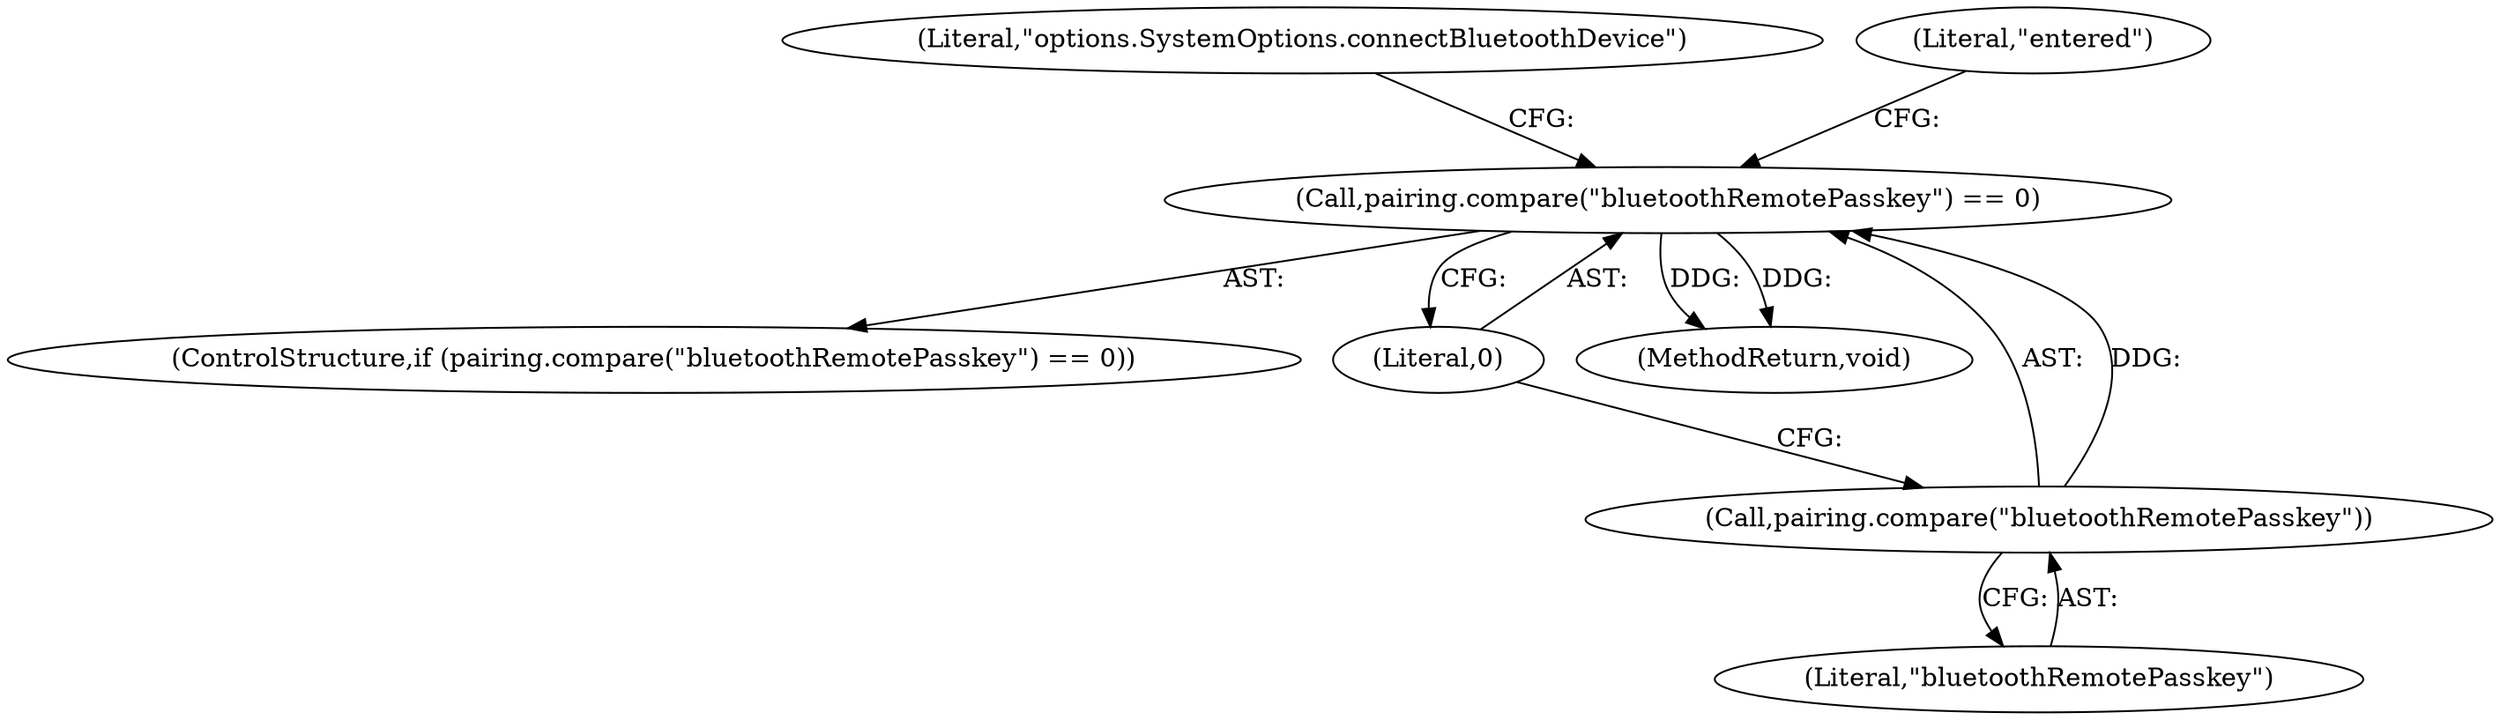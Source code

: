 digraph "1_Chrome_0a38f71865b63025dce4de1f8cca71979c48d14d_4@del" {
"1000135" [label="(Call,pairing.compare(\"bluetoothRemotePasskey\") == 0)"];
"1000136" [label="(Call,pairing.compare(\"bluetoothRemotePasskey\"))"];
"1000137" [label="(Literal,\"bluetoothRemotePasskey\")"];
"1000143" [label="(Literal,\"options.SystemOptions.connectBluetoothDevice\")"];
"1000136" [label="(Call,pairing.compare(\"bluetoothRemotePasskey\"))"];
"1000140" [label="(Literal,\"entered\")"];
"1000134" [label="(ControlStructure,if (pairing.compare(\"bluetoothRemotePasskey\") == 0))"];
"1000135" [label="(Call,pairing.compare(\"bluetoothRemotePasskey\") == 0)"];
"1000138" [label="(Literal,0)"];
"1000146" [label="(MethodReturn,void)"];
"1000135" -> "1000134"  [label="AST: "];
"1000135" -> "1000138"  [label="CFG: "];
"1000136" -> "1000135"  [label="AST: "];
"1000138" -> "1000135"  [label="AST: "];
"1000140" -> "1000135"  [label="CFG: "];
"1000143" -> "1000135"  [label="CFG: "];
"1000135" -> "1000146"  [label="DDG: "];
"1000135" -> "1000146"  [label="DDG: "];
"1000136" -> "1000135"  [label="DDG: "];
"1000136" -> "1000137"  [label="CFG: "];
"1000137" -> "1000136"  [label="AST: "];
"1000138" -> "1000136"  [label="CFG: "];
}
